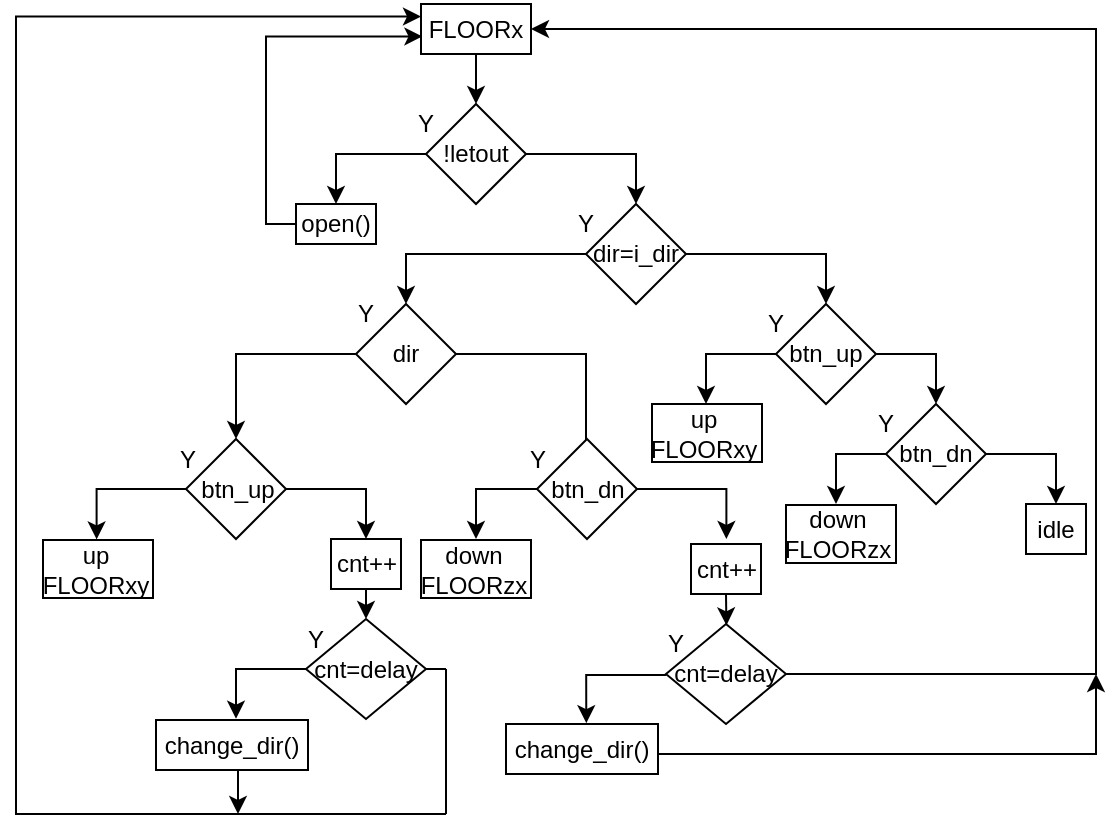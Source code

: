<mxfile version="10.6.8" type="github"><diagram id="rrpCG6SwKrYgqtDDOhij" name="Page-1"><mxGraphModel dx="763" dy="512" grid="1" gridSize="5" guides="1" tooltips="1" connect="1" arrows="1" fold="1" page="1" pageScale="1" pageWidth="850" pageHeight="1100" math="0" shadow="0"><root><mxCell id="0"/><mxCell id="1" parent="0"/><mxCell id="ht7sEh6o9dlng3Uz-Mxe-13" style="edgeStyle=orthogonalEdgeStyle;rounded=0;orthogonalLoop=1;jettySize=auto;html=1;exitX=0;exitY=0.5;exitDx=0;exitDy=0;" parent="1" source="ht7sEh6o9dlng3Uz-Mxe-1" edge="1"><mxGeometry relative="1" as="geometry"><mxPoint x="250" y="130" as="targetPoint"/><Array as="points"><mxPoint x="250" y="105"/></Array></mxGeometry></mxCell><mxCell id="ht7sEh6o9dlng3Uz-Mxe-15" style="edgeStyle=orthogonalEdgeStyle;rounded=0;orthogonalLoop=1;jettySize=auto;html=1;exitX=1;exitY=0.5;exitDx=0;exitDy=0;" parent="1" source="ht7sEh6o9dlng3Uz-Mxe-1" edge="1"><mxGeometry relative="1" as="geometry"><mxPoint x="400" y="130" as="targetPoint"/><Array as="points"><mxPoint x="400" y="105"/></Array></mxGeometry></mxCell><mxCell id="ht7sEh6o9dlng3Uz-Mxe-1" value="" style="rhombus;whiteSpace=wrap;html=1;" parent="1" vertex="1"><mxGeometry x="295" y="80" width="50" height="50" as="geometry"/></mxCell><mxCell id="ht7sEh6o9dlng3Uz-Mxe-2" value="" style="rounded=0;whiteSpace=wrap;html=1;" parent="1" vertex="1"><mxGeometry x="230" y="130" width="40" height="20" as="geometry"/></mxCell><mxCell id="ht7sEh6o9dlng3Uz-Mxe-17" style="edgeStyle=orthogonalEdgeStyle;rounded=0;orthogonalLoop=1;jettySize=auto;html=1;exitX=1;exitY=0.5;exitDx=0;exitDy=0;" parent="1" source="ht7sEh6o9dlng3Uz-Mxe-18" edge="1"><mxGeometry relative="1" as="geometry"><mxPoint x="495" y="180" as="targetPoint"/><Array as="points"><mxPoint x="495" y="155"/></Array></mxGeometry></mxCell><mxCell id="ht7sEh6o9dlng3Uz-Mxe-89" style="edgeStyle=orthogonalEdgeStyle;rounded=0;orthogonalLoop=1;jettySize=auto;html=1;exitX=0;exitY=0.5;exitDx=0;exitDy=0;entryX=0.5;entryY=0;entryDx=0;entryDy=0;" parent="1" source="ht7sEh6o9dlng3Uz-Mxe-18" target="ht7sEh6o9dlng3Uz-Mxe-57" edge="1"><mxGeometry relative="1" as="geometry"><Array as="points"><mxPoint x="285" y="155"/></Array></mxGeometry></mxCell><mxCell id="ht7sEh6o9dlng3Uz-Mxe-18" value="" style="rhombus;whiteSpace=wrap;html=1;" parent="1" vertex="1"><mxGeometry x="375" y="130" width="50" height="50" as="geometry"/></mxCell><mxCell id="ht7sEh6o9dlng3Uz-Mxe-25" value="" style="endArrow=classic;html=1;entryX=0.5;entryY=0;entryDx=0;entryDy=0;" parent="1" target="ht7sEh6o9dlng3Uz-Mxe-1" edge="1"><mxGeometry width="50" height="50" relative="1" as="geometry"><mxPoint x="320" y="55" as="sourcePoint"/><mxPoint x="385" y="10" as="targetPoint"/></mxGeometry></mxCell><mxCell id="ht7sEh6o9dlng3Uz-Mxe-193" style="edgeStyle=elbowEdgeStyle;rounded=0;orthogonalLoop=1;jettySize=auto;html=1;entryX=0.013;entryY=0.648;entryDx=0;entryDy=0;entryPerimeter=0;strokeColor=#000000;" parent="1" source="ht7sEh6o9dlng3Uz-Mxe-30" target="ht7sEh6o9dlng3Uz-Mxe-191" edge="1"><mxGeometry relative="1" as="geometry"><Array as="points"><mxPoint x="215" y="95"/></Array></mxGeometry></mxCell><mxCell id="ht7sEh6o9dlng3Uz-Mxe-30" value="open()" style="text;html=1;strokeColor=none;fillColor=none;align=center;verticalAlign=middle;whiteSpace=wrap;rounded=0;" parent="1" vertex="1"><mxGeometry x="230" y="130" width="40" height="20" as="geometry"/></mxCell><mxCell id="ht7sEh6o9dlng3Uz-Mxe-31" value="!letout" style="text;html=1;strokeColor=none;fillColor=none;align=center;verticalAlign=middle;whiteSpace=wrap;rounded=0;" parent="1" vertex="1"><mxGeometry x="300" y="95" width="40" height="20" as="geometry"/></mxCell><mxCell id="ht7sEh6o9dlng3Uz-Mxe-32" value="Y" style="text;html=1;strokeColor=none;fillColor=none;align=center;verticalAlign=middle;whiteSpace=wrap;rounded=0;" parent="1" vertex="1"><mxGeometry x="275" y="80" width="40" height="20" as="geometry"/></mxCell><mxCell id="ht7sEh6o9dlng3Uz-Mxe-33" value="dir=i_dir" style="text;html=1;strokeColor=none;fillColor=none;align=center;verticalAlign=middle;whiteSpace=wrap;rounded=0;" parent="1" vertex="1"><mxGeometry x="380" y="145" width="40" height="20" as="geometry"/></mxCell><mxCell id="ht7sEh6o9dlng3Uz-Mxe-34" value="Y" style="text;html=1;strokeColor=none;fillColor=none;align=center;verticalAlign=middle;whiteSpace=wrap;rounded=0;" parent="1" vertex="1"><mxGeometry x="355" y="130" width="40" height="20" as="geometry"/></mxCell><mxCell id="ht7sEh6o9dlng3Uz-Mxe-56" style="edgeStyle=orthogonalEdgeStyle;rounded=0;orthogonalLoop=1;jettySize=auto;html=1;exitX=1;exitY=0.5;exitDx=0;exitDy=0;" parent="1" source="ht7sEh6o9dlng3Uz-Mxe-57" edge="1"><mxGeometry relative="1" as="geometry"><mxPoint x="375" y="275" as="targetPoint"/><Array as="points"><mxPoint x="375" y="205"/></Array></mxGeometry></mxCell><mxCell id="ht7sEh6o9dlng3Uz-Mxe-186" style="edgeStyle=elbowEdgeStyle;rounded=0;orthogonalLoop=1;jettySize=auto;html=1;exitX=0;exitY=0.5;exitDx=0;exitDy=0;entryX=0.5;entryY=0;entryDx=0;entryDy=0;strokeColor=#000000;" parent="1" source="ht7sEh6o9dlng3Uz-Mxe-57" target="ht7sEh6o9dlng3Uz-Mxe-100" edge="1"><mxGeometry relative="1" as="geometry"><Array as="points"><mxPoint x="200" y="225"/></Array></mxGeometry></mxCell><mxCell id="ht7sEh6o9dlng3Uz-Mxe-57" value="" style="rhombus;whiteSpace=wrap;html=1;" parent="1" vertex="1"><mxGeometry x="260" y="180" width="50" height="50" as="geometry"/></mxCell><mxCell id="ht7sEh6o9dlng3Uz-Mxe-58" value="dir" style="text;html=1;strokeColor=none;fillColor=none;align=center;verticalAlign=middle;whiteSpace=wrap;rounded=0;" parent="1" vertex="1"><mxGeometry x="265" y="195" width="40" height="20" as="geometry"/></mxCell><mxCell id="ht7sEh6o9dlng3Uz-Mxe-59" value="Y" style="text;html=1;strokeColor=none;fillColor=none;align=center;verticalAlign=middle;whiteSpace=wrap;rounded=0;" parent="1" vertex="1"><mxGeometry x="245" y="175" width="40" height="20" as="geometry"/></mxCell><mxCell id="ht7sEh6o9dlng3Uz-Mxe-60" style="edgeStyle=orthogonalEdgeStyle;rounded=0;orthogonalLoop=1;jettySize=auto;html=1;exitX=0;exitY=0.5;exitDx=0;exitDy=0;" parent="1" source="ht7sEh6o9dlng3Uz-Mxe-62" edge="1"><mxGeometry relative="1" as="geometry"><mxPoint x="435" y="230" as="targetPoint"/><Array as="points"><mxPoint x="435" y="205"/><mxPoint x="435" y="230"/></Array></mxGeometry></mxCell><mxCell id="ht7sEh6o9dlng3Uz-Mxe-61" style="edgeStyle=orthogonalEdgeStyle;rounded=0;orthogonalLoop=1;jettySize=auto;html=1;exitX=1;exitY=0.5;exitDx=0;exitDy=0;entryX=0.5;entryY=0;entryDx=0;entryDy=0;" parent="1" source="ht7sEh6o9dlng3Uz-Mxe-62" target="ht7sEh6o9dlng3Uz-Mxe-82" edge="1"><mxGeometry relative="1" as="geometry"><mxPoint x="564.952" y="230.238" as="targetPoint"/><Array as="points"><mxPoint x="550" y="205"/></Array></mxGeometry></mxCell><mxCell id="ht7sEh6o9dlng3Uz-Mxe-62" value="" style="rhombus;whiteSpace=wrap;html=1;" parent="1" vertex="1"><mxGeometry x="470" y="180" width="50" height="50" as="geometry"/></mxCell><mxCell id="ht7sEh6o9dlng3Uz-Mxe-63" value="btn_up" style="text;html=1;strokeColor=none;fillColor=none;align=center;verticalAlign=middle;whiteSpace=wrap;rounded=0;" parent="1" vertex="1"><mxGeometry x="475" y="195" width="40" height="20" as="geometry"/></mxCell><mxCell id="ht7sEh6o9dlng3Uz-Mxe-64" value="Y" style="text;html=1;strokeColor=none;fillColor=none;align=center;verticalAlign=middle;whiteSpace=wrap;rounded=0;" parent="1" vertex="1"><mxGeometry x="450" y="180" width="40" height="20" as="geometry"/></mxCell><mxCell id="ht7sEh6o9dlng3Uz-Mxe-81" style="edgeStyle=orthogonalEdgeStyle;rounded=0;orthogonalLoop=1;jettySize=auto;html=1;exitX=1;exitY=0.5;exitDx=0;exitDy=0;entryX=0.5;entryY=0;entryDx=0;entryDy=0;" parent="1" source="ht7sEh6o9dlng3Uz-Mxe-82" target="ht7sEh6o9dlng3Uz-Mxe-87" edge="1"><mxGeometry relative="1" as="geometry"><mxPoint x="619.714" y="280" as="targetPoint"/><Array as="points"><mxPoint x="610" y="255"/></Array></mxGeometry></mxCell><mxCell id="kUSa9YUqetAIAjyNRHyT-19" style="edgeStyle=orthogonalEdgeStyle;rounded=0;orthogonalLoop=1;jettySize=auto;html=1;" edge="1" parent="1" source="ht7sEh6o9dlng3Uz-Mxe-82"><mxGeometry relative="1" as="geometry"><mxPoint x="500" y="280" as="targetPoint"/><Array as="points"><mxPoint x="500" y="255"/></Array></mxGeometry></mxCell><mxCell id="ht7sEh6o9dlng3Uz-Mxe-82" value="" style="rhombus;whiteSpace=wrap;html=1;" parent="1" vertex="1"><mxGeometry x="525" y="230" width="50" height="50" as="geometry"/></mxCell><mxCell id="ht7sEh6o9dlng3Uz-Mxe-83" value="btn_dn" style="text;html=1;strokeColor=none;fillColor=none;align=center;verticalAlign=middle;whiteSpace=wrap;rounded=0;" parent="1" vertex="1"><mxGeometry x="530" y="245" width="40" height="20" as="geometry"/></mxCell><mxCell id="ht7sEh6o9dlng3Uz-Mxe-84" value="Y" style="text;html=1;strokeColor=none;fillColor=none;align=center;verticalAlign=middle;whiteSpace=wrap;rounded=0;" parent="1" vertex="1"><mxGeometry x="505" y="230" width="40" height="20" as="geometry"/></mxCell><mxCell id="ht7sEh6o9dlng3Uz-Mxe-87" value="" style="rounded=0;whiteSpace=wrap;html=1;" parent="1" vertex="1"><mxGeometry x="595" y="280" width="30" height="25" as="geometry"/></mxCell><mxCell id="ht7sEh6o9dlng3Uz-Mxe-88" value="idle" style="text;html=1;strokeColor=none;fillColor=none;align=center;verticalAlign=middle;whiteSpace=wrap;rounded=0;" parent="1" vertex="1"><mxGeometry x="590" y="282.5" width="40" height="20" as="geometry"/></mxCell><mxCell id="ht7sEh6o9dlng3Uz-Mxe-98" style="edgeStyle=orthogonalEdgeStyle;rounded=0;orthogonalLoop=1;jettySize=auto;html=1;exitX=0;exitY=0.5;exitDx=0;exitDy=0;" parent="1" source="ht7sEh6o9dlng3Uz-Mxe-100" edge="1"><mxGeometry relative="1" as="geometry"><mxPoint x="130.3" y="297.7" as="targetPoint"/><Array as="points"><mxPoint x="130.5" y="272.5"/></Array></mxGeometry></mxCell><mxCell id="ht7sEh6o9dlng3Uz-Mxe-147" style="edgeStyle=orthogonalEdgeStyle;rounded=0;orthogonalLoop=1;jettySize=auto;html=1;exitX=1;exitY=0.5;exitDx=0;exitDy=0;entryX=0.5;entryY=0;entryDx=0;entryDy=0;" parent="1" source="ht7sEh6o9dlng3Uz-Mxe-100" target="ht7sEh6o9dlng3Uz-Mxe-128" edge="1"><mxGeometry relative="1" as="geometry"/></mxCell><mxCell id="ht7sEh6o9dlng3Uz-Mxe-100" value="" style="rhombus;whiteSpace=wrap;html=1;" parent="1" vertex="1"><mxGeometry x="175" y="247.5" width="50" height="50" as="geometry"/></mxCell><mxCell id="ht7sEh6o9dlng3Uz-Mxe-101" value="btn_up" style="text;html=1;strokeColor=none;fillColor=none;align=center;verticalAlign=middle;whiteSpace=wrap;rounded=0;" parent="1" vertex="1"><mxGeometry x="180.5" y="262.5" width="40" height="20" as="geometry"/></mxCell><mxCell id="ht7sEh6o9dlng3Uz-Mxe-102" value="Y" style="text;html=1;strokeColor=none;fillColor=none;align=center;verticalAlign=middle;whiteSpace=wrap;rounded=0;" parent="1" vertex="1"><mxGeometry x="155.5" y="247.5" width="40" height="20" as="geometry"/></mxCell><mxCell id="ht7sEh6o9dlng3Uz-Mxe-119" style="edgeStyle=orthogonalEdgeStyle;rounded=0;orthogonalLoop=1;jettySize=auto;html=1;exitX=0;exitY=0.5;exitDx=0;exitDy=0;" parent="1" source="ht7sEh6o9dlng3Uz-Mxe-121" edge="1"><mxGeometry relative="1" as="geometry"><mxPoint x="320" y="297.5" as="targetPoint"/><Array as="points"><mxPoint x="320" y="272.5"/><mxPoint x="320" y="297.5"/></Array></mxGeometry></mxCell><mxCell id="ht7sEh6o9dlng3Uz-Mxe-120" style="edgeStyle=orthogonalEdgeStyle;rounded=0;orthogonalLoop=1;jettySize=auto;html=1;exitX=1;exitY=0.5;exitDx=0;exitDy=0;" parent="1" source="ht7sEh6o9dlng3Uz-Mxe-121" edge="1"><mxGeometry relative="1" as="geometry"><mxPoint x="445.19" y="297.5" as="targetPoint"/><Array as="points"><mxPoint x="445.5" y="272.5"/></Array></mxGeometry></mxCell><mxCell id="ht7sEh6o9dlng3Uz-Mxe-121" value="" style="rhombus;whiteSpace=wrap;html=1;" parent="1" vertex="1"><mxGeometry x="350.5" y="247.5" width="50" height="50" as="geometry"/></mxCell><mxCell id="ht7sEh6o9dlng3Uz-Mxe-122" value="btn_dn" style="text;html=1;strokeColor=none;fillColor=none;align=center;verticalAlign=middle;whiteSpace=wrap;rounded=0;" parent="1" vertex="1"><mxGeometry x="355.5" y="262.5" width="40" height="20" as="geometry"/></mxCell><mxCell id="ht7sEh6o9dlng3Uz-Mxe-123" value="Y" style="text;html=1;strokeColor=none;fillColor=none;align=center;verticalAlign=middle;whiteSpace=wrap;rounded=0;" parent="1" vertex="1"><mxGeometry x="330.5" y="247.5" width="40" height="20" as="geometry"/></mxCell><mxCell id="ht7sEh6o9dlng3Uz-Mxe-148" style="edgeStyle=orthogonalEdgeStyle;rounded=0;orthogonalLoop=1;jettySize=auto;html=1;exitX=0.5;exitY=1;exitDx=0;exitDy=0;entryX=0.5;entryY=0;entryDx=0;entryDy=0;" parent="1" source="ht7sEh6o9dlng3Uz-Mxe-128" target="ht7sEh6o9dlng3Uz-Mxe-140" edge="1"><mxGeometry relative="1" as="geometry"/></mxCell><mxCell id="ht7sEh6o9dlng3Uz-Mxe-128" value="cnt++" style="rounded=0;whiteSpace=wrap;html=1;" parent="1" vertex="1"><mxGeometry x="247.5" y="297.5" width="35" height="25" as="geometry"/></mxCell><mxCell id="ht7sEh6o9dlng3Uz-Mxe-138" style="edgeStyle=orthogonalEdgeStyle;rounded=0;orthogonalLoop=1;jettySize=auto;html=1;exitX=0;exitY=0.5;exitDx=0;exitDy=0;" parent="1" source="ht7sEh6o9dlng3Uz-Mxe-140" edge="1"><mxGeometry relative="1" as="geometry"><mxPoint x="200" y="387.333" as="targetPoint"/><Array as="points"><mxPoint x="200" y="362.5"/></Array></mxGeometry></mxCell><mxCell id="ht7sEh6o9dlng3Uz-Mxe-140" value="" style="rhombus;whiteSpace=wrap;html=1;" parent="1" vertex="1"><mxGeometry x="235" y="337.5" width="60" height="50" as="geometry"/></mxCell><mxCell id="ht7sEh6o9dlng3Uz-Mxe-141" value="cnt=delay" style="text;html=1;strokeColor=none;fillColor=none;align=center;verticalAlign=middle;whiteSpace=wrap;rounded=0;" parent="1" vertex="1"><mxGeometry x="245" y="352.5" width="40" height="20" as="geometry"/></mxCell><mxCell id="ht7sEh6o9dlng3Uz-Mxe-142" value="Y" style="text;html=1;strokeColor=none;fillColor=none;align=center;verticalAlign=middle;whiteSpace=wrap;rounded=0;" parent="1" vertex="1"><mxGeometry x="220" y="337.5" width="40" height="20" as="geometry"/></mxCell><mxCell id="ht7sEh6o9dlng3Uz-Mxe-178" style="edgeStyle=elbowEdgeStyle;rounded=0;orthogonalLoop=1;jettySize=auto;html=1;strokeColor=#000000;" parent="1" source="ht7sEh6o9dlng3Uz-Mxe-143" edge="1"><mxGeometry relative="1" as="geometry"><mxPoint x="201" y="435" as="targetPoint"/><Array as="points"><mxPoint x="201" y="425"/><mxPoint x="201" y="430"/></Array></mxGeometry></mxCell><mxCell id="ht7sEh6o9dlng3Uz-Mxe-143" value="change_dir()" style="rounded=0;whiteSpace=wrap;html=1;" parent="1" vertex="1"><mxGeometry x="160" y="388" width="76" height="25" as="geometry"/></mxCell><mxCell id="ht7sEh6o9dlng3Uz-Mxe-151" style="edgeStyle=orthogonalEdgeStyle;rounded=0;orthogonalLoop=1;jettySize=auto;html=1;exitX=0.5;exitY=1;exitDx=0;exitDy=0;entryX=0.5;entryY=0;entryDx=0;entryDy=0;" parent="1" source="ht7sEh6o9dlng3Uz-Mxe-152" edge="1"><mxGeometry relative="1" as="geometry"><mxPoint x="445.2" y="340.7" as="targetPoint"/></mxGeometry></mxCell><mxCell id="ht7sEh6o9dlng3Uz-Mxe-152" value="cnt++" style="rounded=0;whiteSpace=wrap;html=1;" parent="1" vertex="1"><mxGeometry x="427.5" y="300" width="35" height="25" as="geometry"/></mxCell><mxCell id="ht7sEh6o9dlng3Uz-Mxe-153" style="edgeStyle=orthogonalEdgeStyle;rounded=0;orthogonalLoop=1;jettySize=auto;html=1;exitX=0;exitY=0.5;exitDx=0;exitDy=0;" parent="1" edge="1"><mxGeometry relative="1" as="geometry"><mxPoint x="375.143" y="389.571" as="targetPoint"/><Array as="points"><mxPoint x="375" y="365"/></Array><mxPoint x="415.2" y="365.5" as="sourcePoint"/></mxGeometry></mxCell><mxCell id="ht7sEh6o9dlng3Uz-Mxe-173" style="edgeStyle=elbowEdgeStyle;rounded=0;orthogonalLoop=1;jettySize=auto;html=1;strokeColor=#000000;entryX=1;entryY=0.5;entryDx=0;entryDy=0;" parent="1" source="ht7sEh6o9dlng3Uz-Mxe-154" target="ht7sEh6o9dlng3Uz-Mxe-191" edge="1"><mxGeometry relative="1" as="geometry"><mxPoint x="350" y="45" as="targetPoint"/><Array as="points"><mxPoint x="630" y="260"/><mxPoint x="645" y="230"/></Array></mxGeometry></mxCell><mxCell id="ht7sEh6o9dlng3Uz-Mxe-154" value="" style="rhombus;whiteSpace=wrap;html=1;" parent="1" vertex="1"><mxGeometry x="415" y="340" width="60" height="50" as="geometry"/></mxCell><mxCell id="ht7sEh6o9dlng3Uz-Mxe-156" value="Y" style="text;html=1;strokeColor=none;fillColor=none;align=center;verticalAlign=middle;whiteSpace=wrap;rounded=0;" parent="1" vertex="1"><mxGeometry x="400" y="340" width="40" height="20" as="geometry"/></mxCell><mxCell id="ht7sEh6o9dlng3Uz-Mxe-182" style="edgeStyle=elbowEdgeStyle;rounded=0;orthogonalLoop=1;jettySize=auto;html=1;strokeColor=#000000;" parent="1" source="ht7sEh6o9dlng3Uz-Mxe-157" edge="1"><mxGeometry relative="1" as="geometry"><mxPoint x="630" y="365" as="targetPoint"/><Array as="points"><mxPoint x="630" y="405"/><mxPoint x="520" y="400"/><mxPoint x="520" y="395"/></Array></mxGeometry></mxCell><mxCell id="ht7sEh6o9dlng3Uz-Mxe-157" value="change_dir()" style="rounded=0;whiteSpace=wrap;html=1;" parent="1" vertex="1"><mxGeometry x="335" y="390" width="76" height="25" as="geometry"/></mxCell><mxCell id="ht7sEh6o9dlng3Uz-Mxe-161" value="" style="endArrow=none;html=1;entryX=1;entryY=0.5;entryDx=0;entryDy=0;" parent="1" target="ht7sEh6o9dlng3Uz-Mxe-140" edge="1"><mxGeometry width="50" height="50" relative="1" as="geometry"><mxPoint x="295" y="362.5" as="sourcePoint"/><mxPoint x="270" y="442.5" as="targetPoint"/></mxGeometry></mxCell><mxCell id="ht7sEh6o9dlng3Uz-Mxe-166" style="edgeStyle=elbowEdgeStyle;rounded=0;orthogonalLoop=1;jettySize=auto;html=1;strokeColor=#000000;entryX=0;entryY=0.25;entryDx=0;entryDy=0;" parent="1" target="ht7sEh6o9dlng3Uz-Mxe-191" edge="1"><mxGeometry relative="1" as="geometry"><mxPoint x="230" y="50" as="targetPoint"/><mxPoint x="305" y="435" as="sourcePoint"/><Array as="points"><mxPoint x="90" y="395"/><mxPoint x="70" y="365"/><mxPoint x="125" y="410"/><mxPoint x="125" y="355"/><mxPoint x="70" y="430"/><mxPoint x="75" y="200"/><mxPoint x="100" y="425"/><mxPoint x="60" y="380"/><mxPoint x="50" y="200"/><mxPoint x="315" y="360"/><mxPoint x="110" y="430"/><mxPoint x="45" y="430"/><mxPoint x="325" y="390"/></Array></mxGeometry></mxCell><mxCell id="ht7sEh6o9dlng3Uz-Mxe-170" value="" style="endArrow=none;html=1;strokeColor=#000000;" parent="1" edge="1"><mxGeometry width="50" height="50" relative="1" as="geometry"><mxPoint x="305" y="435" as="sourcePoint"/><mxPoint x="305" y="362.5" as="targetPoint"/></mxGeometry></mxCell><mxCell id="ht7sEh6o9dlng3Uz-Mxe-171" value="" style="endArrow=none;html=1;strokeColor=#000000;exitX=1;exitY=0.5;exitDx=0;exitDy=0;" parent="1" source="ht7sEh6o9dlng3Uz-Mxe-140" edge="1"><mxGeometry width="50" height="50" relative="1" as="geometry"><mxPoint x="285" y="392.426" as="sourcePoint"/><mxPoint x="305" y="362.5" as="targetPoint"/></mxGeometry></mxCell><mxCell id="ht7sEh6o9dlng3Uz-Mxe-179" value="cnt=delay" style="text;html=1;strokeColor=none;fillColor=none;align=center;verticalAlign=middle;whiteSpace=wrap;rounded=0;" parent="1" vertex="1"><mxGeometry x="425" y="355" width="40" height="20" as="geometry"/></mxCell><mxCell id="ht7sEh6o9dlng3Uz-Mxe-191" value="" style="rounded=0;whiteSpace=wrap;html=1;" parent="1" vertex="1"><mxGeometry x="292.5" y="30" width="55" height="25" as="geometry"/></mxCell><mxCell id="ht7sEh6o9dlng3Uz-Mxe-192" value="FLOORx" style="text;html=1;strokeColor=none;fillColor=none;align=center;verticalAlign=middle;whiteSpace=wrap;rounded=0;" parent="1" vertex="1"><mxGeometry x="300" y="32.5" width="40" height="20" as="geometry"/></mxCell><mxCell id="kUSa9YUqetAIAjyNRHyT-3" value="" style="rounded=0;whiteSpace=wrap;html=1;" vertex="1" parent="1"><mxGeometry x="103.5" y="298" width="55" height="29" as="geometry"/></mxCell><mxCell id="kUSa9YUqetAIAjyNRHyT-4" value="&lt;div&gt;up&lt;/div&gt;&lt;div&gt;FLOORxy&lt;br&gt;&lt;/div&gt;" style="text;html=1;strokeColor=none;fillColor=none;align=center;verticalAlign=middle;whiteSpace=wrap;rounded=0;" vertex="1" parent="1"><mxGeometry x="109.5" y="302.5" width="40" height="20" as="geometry"/></mxCell><mxCell id="kUSa9YUqetAIAjyNRHyT-5" value="" style="rounded=0;whiteSpace=wrap;html=1;" vertex="1" parent="1"><mxGeometry x="408" y="230" width="55" height="29" as="geometry"/></mxCell><mxCell id="kUSa9YUqetAIAjyNRHyT-6" value="&lt;div&gt;up&lt;/div&gt;&lt;div&gt;FLOORxy&lt;br&gt;&lt;/div&gt;" style="text;html=1;strokeColor=none;fillColor=none;align=center;verticalAlign=middle;whiteSpace=wrap;rounded=0;" vertex="1" parent="1"><mxGeometry x="414" y="234.5" width="40" height="20" as="geometry"/></mxCell><mxCell id="kUSa9YUqetAIAjyNRHyT-15" value="" style="rounded=0;whiteSpace=wrap;html=1;" vertex="1" parent="1"><mxGeometry x="292.5" y="298" width="55" height="29" as="geometry"/></mxCell><mxCell id="kUSa9YUqetAIAjyNRHyT-16" value="&lt;div&gt;down&lt;br&gt;&lt;/div&gt;&lt;div&gt;FLOORzx&lt;br&gt;&lt;/div&gt;" style="text;html=1;strokeColor=none;fillColor=none;align=center;verticalAlign=middle;whiteSpace=wrap;rounded=0;" vertex="1" parent="1"><mxGeometry x="298.5" y="302.5" width="40" height="20" as="geometry"/></mxCell><mxCell id="kUSa9YUqetAIAjyNRHyT-17" value="" style="rounded=0;whiteSpace=wrap;html=1;" vertex="1" parent="1"><mxGeometry x="475" y="280.5" width="55" height="29" as="geometry"/></mxCell><mxCell id="kUSa9YUqetAIAjyNRHyT-18" value="&lt;div&gt;down&lt;br&gt;&lt;/div&gt;&lt;div&gt;FLOORzx&lt;br&gt;&lt;/div&gt;" style="text;html=1;strokeColor=none;fillColor=none;align=center;verticalAlign=middle;whiteSpace=wrap;rounded=0;" vertex="1" parent="1"><mxGeometry x="481" y="285" width="40" height="20" as="geometry"/></mxCell></root></mxGraphModel></diagram><diagram id="mN3R9alNjMafPGZZiUs1" name="Page-2"><mxGraphModel dx="763" dy="512" grid="1" gridSize="10" guides="1" tooltips="1" connect="1" arrows="1" fold="1" page="1" pageScale="1" pageWidth="850" pageHeight="1100" math="0" shadow="0"><root><mxCell id="_q9QcNVQdaXwzfWlskm6-0"/><mxCell id="_q9QcNVQdaXwzfWlskm6-1" parent="_q9QcNVQdaXwzfWlskm6-0"/><mxCell id="vKSHDAKjVl4TLKMgiiu6-73" style="edgeStyle=elbowEdgeStyle;rounded=0;orthogonalLoop=1;jettySize=auto;html=1;exitX=1;exitY=0.5;exitDx=0;exitDy=0;entryX=1;entryY=0.5;entryDx=0;entryDy=0;strokeColor=#000000;" parent="_q9QcNVQdaXwzfWlskm6-1" source="vKSHDAKjVl4TLKMgiiu6-2" target="vKSHDAKjVl4TLKMgiiu6-70" edge="1"><mxGeometry relative="1" as="geometry"><Array as="points"><mxPoint x="574.5" y="85"/></Array></mxGeometry></mxCell><mxCell id="vKSHDAKjVl4TLKMgiiu6-74" style="edgeStyle=elbowEdgeStyle;rounded=0;orthogonalLoop=1;jettySize=auto;html=1;exitX=0;exitY=0.5;exitDx=0;exitDy=0;entryX=0.5;entryY=0;entryDx=0;entryDy=0;strokeColor=#000000;" parent="_q9QcNVQdaXwzfWlskm6-1" source="vKSHDAKjVl4TLKMgiiu6-2" target="vKSHDAKjVl4TLKMgiiu6-6" edge="1"><mxGeometry relative="1" as="geometry"><Array as="points"><mxPoint x="440" y="135"/></Array></mxGeometry></mxCell><mxCell id="vKSHDAKjVl4TLKMgiiu6-2" value="" style="rhombus;whiteSpace=wrap;html=1;" parent="_q9QcNVQdaXwzfWlskm6-1" vertex="1"><mxGeometry x="474.5" y="95" width="60" height="50" as="geometry"/></mxCell><mxCell id="ABGwDjHpaD2PtRi6m_ME-53" style="edgeStyle=orthogonalEdgeStyle;rounded=0;orthogonalLoop=1;jettySize=auto;html=1;entryX=0.5;entryY=0;entryDx=0;entryDy=0;" edge="1" parent="_q9QcNVQdaXwzfWlskm6-1" source="vKSHDAKjVl4TLKMgiiu6-6" target="ABGwDjHpaD2PtRi6m_ME-33"><mxGeometry relative="1" as="geometry"/></mxCell><mxCell id="vKSHDAKjVl4TLKMgiiu6-6" value="" style="rhombus;whiteSpace=wrap;html=1;" parent="_q9QcNVQdaXwzfWlskm6-1" vertex="1"><mxGeometry x="415" y="150" width="50" height="50" as="geometry"/></mxCell><mxCell id="vKSHDAKjVl4TLKMgiiu6-7" value="" style="endArrow=classic;html=1;entryX=0.5;entryY=0;entryDx=0;entryDy=0;" parent="_q9QcNVQdaXwzfWlskm6-1" target="vKSHDAKjVl4TLKMgiiu6-2" edge="1"><mxGeometry width="50" height="50" relative="1" as="geometry"><mxPoint x="504.5" y="70" as="sourcePoint"/><mxPoint x="569.5" y="25" as="targetPoint"/></mxGeometry></mxCell><mxCell id="vKSHDAKjVl4TLKMgiiu6-10" value="reached" style="text;html=1;strokeColor=none;fillColor=none;align=center;verticalAlign=middle;whiteSpace=wrap;rounded=0;" parent="_q9QcNVQdaXwzfWlskm6-1" vertex="1"><mxGeometry x="484.5" y="110" width="40" height="20" as="geometry"/></mxCell><mxCell id="vKSHDAKjVl4TLKMgiiu6-11" value="Y" style="text;html=1;strokeColor=none;fillColor=none;align=center;verticalAlign=middle;whiteSpace=wrap;rounded=0;" parent="_q9QcNVQdaXwzfWlskm6-1" vertex="1"><mxGeometry x="459.5" y="95" width="40" height="20" as="geometry"/></mxCell><mxCell id="ABGwDjHpaD2PtRi6m_ME-9" style="edgeStyle=orthogonalEdgeStyle;rounded=0;orthogonalLoop=1;jettySize=auto;html=1;entryX=0.5;entryY=0;entryDx=0;entryDy=0;" edge="1" parent="_q9QcNVQdaXwzfWlskm6-1" target="ABGwDjHpaD2PtRi6m_ME-1"><mxGeometry relative="1" as="geometry"><mxPoint x="415" y="175" as="sourcePoint"/></mxGeometry></mxCell><mxCell id="vKSHDAKjVl4TLKMgiiu6-12" value="dir" style="text;html=1;strokeColor=none;fillColor=none;align=center;verticalAlign=middle;whiteSpace=wrap;rounded=0;" parent="_q9QcNVQdaXwzfWlskm6-1" vertex="1"><mxGeometry x="420" y="165" width="40" height="20" as="geometry"/></mxCell><mxCell id="vKSHDAKjVl4TLKMgiiu6-13" value="Y" style="text;html=1;strokeColor=none;fillColor=none;align=center;verticalAlign=middle;whiteSpace=wrap;rounded=0;" parent="_q9QcNVQdaXwzfWlskm6-1" vertex="1"><mxGeometry x="395" y="150" width="40" height="20" as="geometry"/></mxCell><mxCell id="vKSHDAKjVl4TLKMgiiu6-70" value="" style="rounded=0;whiteSpace=wrap;html=1;" parent="_q9QcNVQdaXwzfWlskm6-1" vertex="1"><mxGeometry x="472" y="45" width="65" height="25" as="geometry"/></mxCell><mxCell id="vKSHDAKjVl4TLKMgiiu6-71" value="FLOORxy" style="text;html=1;strokeColor=none;fillColor=none;align=center;verticalAlign=middle;whiteSpace=wrap;rounded=0;" parent="_q9QcNVQdaXwzfWlskm6-1" vertex="1"><mxGeometry x="484.5" y="47.5" width="40" height="20" as="geometry"/></mxCell><mxCell id="ABGwDjHpaD2PtRi6m_ME-0" style="edgeStyle=orthogonalEdgeStyle;rounded=0;orthogonalLoop=1;jettySize=auto;html=1;exitX=0;exitY=0.5;exitDx=0;exitDy=0;" edge="1" parent="_q9QcNVQdaXwzfWlskm6-1" source="ABGwDjHpaD2PtRi6m_ME-1"><mxGeometry relative="1" as="geometry"><mxPoint x="246" y="256.5" as="targetPoint"/><Array as="points"><mxPoint x="246" y="231.5"/></Array></mxGeometry></mxCell><mxCell id="ABGwDjHpaD2PtRi6m_ME-23" style="edgeStyle=orthogonalEdgeStyle;rounded=0;orthogonalLoop=1;jettySize=auto;html=1;" edge="1" parent="_q9QcNVQdaXwzfWlskm6-1" source="ABGwDjHpaD2PtRi6m_ME-1" target="ABGwDjHpaD2PtRi6m_ME-16"><mxGeometry relative="1" as="geometry"/></mxCell><mxCell id="ABGwDjHpaD2PtRi6m_ME-1" value="" style="rhombus;whiteSpace=wrap;html=1;" vertex="1" parent="_q9QcNVQdaXwzfWlskm6-1"><mxGeometry x="281" y="206.5" width="60" height="50" as="geometry"/></mxCell><mxCell id="ABGwDjHpaD2PtRi6m_ME-2" value="btn_up" style="text;html=1;strokeColor=none;fillColor=none;align=center;verticalAlign=middle;whiteSpace=wrap;rounded=0;" vertex="1" parent="_q9QcNVQdaXwzfWlskm6-1"><mxGeometry x="291" y="221.5" width="40" height="20" as="geometry"/></mxCell><mxCell id="ABGwDjHpaD2PtRi6m_ME-3" value="Y" style="text;html=1;strokeColor=none;fillColor=none;align=center;verticalAlign=middle;whiteSpace=wrap;rounded=0;" vertex="1" parent="_q9QcNVQdaXwzfWlskm6-1"><mxGeometry x="266" y="206.5" width="40" height="20" as="geometry"/></mxCell><mxCell id="ABGwDjHpaD2PtRi6m_ME-6" value="" style="endArrow=none;html=1;entryX=1;entryY=0.5;entryDx=0;entryDy=0;" edge="1" parent="_q9QcNVQdaXwzfWlskm6-1" target="ABGwDjHpaD2PtRi6m_ME-1"><mxGeometry width="50" height="50" relative="1" as="geometry"><mxPoint x="341" y="231.5" as="sourcePoint"/><mxPoint x="316" y="311.5" as="targetPoint"/></mxGeometry></mxCell><mxCell id="ABGwDjHpaD2PtRi6m_ME-12" value="" style="rounded=0;whiteSpace=wrap;html=1;" vertex="1" parent="_q9QcNVQdaXwzfWlskm6-1"><mxGeometry x="220" y="257" width="55" height="29" as="geometry"/></mxCell><mxCell id="ABGwDjHpaD2PtRi6m_ME-13" value="&lt;div&gt;up&lt;/div&gt;&lt;div&gt;FLOORy&lt;br&gt;&lt;/div&gt;" style="text;html=1;strokeColor=none;fillColor=none;align=center;verticalAlign=middle;whiteSpace=wrap;rounded=0;" vertex="1" parent="_q9QcNVQdaXwzfWlskm6-1"><mxGeometry x="226" y="261.5" width="40" height="20" as="geometry"/></mxCell><mxCell id="ABGwDjHpaD2PtRi6m_ME-30" style="edgeStyle=orthogonalEdgeStyle;rounded=0;orthogonalLoop=1;jettySize=auto;html=1;" edge="1" parent="_q9QcNVQdaXwzfWlskm6-1" source="ABGwDjHpaD2PtRi6m_ME-16" target="ABGwDjHpaD2PtRi6m_ME-25"><mxGeometry relative="1" as="geometry"><Array as="points"><mxPoint x="310" y="316"/></Array></mxGeometry></mxCell><mxCell id="ABGwDjHpaD2PtRi6m_ME-52" style="edgeStyle=orthogonalEdgeStyle;rounded=0;orthogonalLoop=1;jettySize=auto;html=1;entryX=0.5;entryY=0;entryDx=0;entryDy=0;" edge="1" parent="_q9QcNVQdaXwzfWlskm6-1" source="ABGwDjHpaD2PtRi6m_ME-16" target="ABGwDjHpaD2PtRi6m_ME-49"><mxGeometry relative="1" as="geometry"><Array as="points"><mxPoint x="430" y="316"/><mxPoint x="430" y="340"/></Array></mxGeometry></mxCell><mxCell id="ABGwDjHpaD2PtRi6m_ME-16" value="" style="rhombus;whiteSpace=wrap;html=1;" vertex="1" parent="_q9QcNVQdaXwzfWlskm6-1"><mxGeometry x="347" y="291" width="60" height="50" as="geometry"/></mxCell><mxCell id="ABGwDjHpaD2PtRi6m_ME-17" value="btn_dn" style="text;html=1;strokeColor=none;fillColor=none;align=center;verticalAlign=middle;whiteSpace=wrap;rounded=0;" vertex="1" parent="_q9QcNVQdaXwzfWlskm6-1"><mxGeometry x="357" y="306" width="40" height="20" as="geometry"/></mxCell><mxCell id="ABGwDjHpaD2PtRi6m_ME-18" value="Y" style="text;html=1;strokeColor=none;fillColor=none;align=center;verticalAlign=middle;whiteSpace=wrap;rounded=0;" vertex="1" parent="_q9QcNVQdaXwzfWlskm6-1"><mxGeometry x="332" y="291" width="40" height="20" as="geometry"/></mxCell><mxCell id="ABGwDjHpaD2PtRi6m_ME-19" value="" style="endArrow=none;html=1;entryX=1;entryY=0.5;entryDx=0;entryDy=0;" edge="1" parent="_q9QcNVQdaXwzfWlskm6-1" target="ABGwDjHpaD2PtRi6m_ME-16"><mxGeometry width="50" height="50" relative="1" as="geometry"><mxPoint x="407" y="316" as="sourcePoint"/><mxPoint x="382" y="396" as="targetPoint"/></mxGeometry></mxCell><mxCell id="ABGwDjHpaD2PtRi6m_ME-21" value="" style="rounded=0;whiteSpace=wrap;html=1;" vertex="1" parent="_q9QcNVQdaXwzfWlskm6-1"><mxGeometry x="283" y="395" width="55" height="29" as="geometry"/></mxCell><mxCell id="ABGwDjHpaD2PtRi6m_ME-22" value="&lt;div&gt;up&lt;/div&gt;&lt;div&gt;FLOORy&lt;br&gt;&lt;/div&gt;" style="text;html=1;strokeColor=none;fillColor=none;align=center;verticalAlign=middle;whiteSpace=wrap;rounded=0;" vertex="1" parent="_q9QcNVQdaXwzfWlskm6-1"><mxGeometry x="289" y="399.5" width="40" height="20" as="geometry"/></mxCell><mxCell id="ABGwDjHpaD2PtRi6m_ME-29" style="edgeStyle=orthogonalEdgeStyle;rounded=0;orthogonalLoop=1;jettySize=auto;html=1;entryX=0.5;entryY=0;entryDx=0;entryDy=0;" edge="1" parent="_q9QcNVQdaXwzfWlskm6-1" source="ABGwDjHpaD2PtRi6m_ME-25" target="ABGwDjHpaD2PtRi6m_ME-21"><mxGeometry relative="1" as="geometry"/></mxCell><mxCell id="ABGwDjHpaD2PtRi6m_ME-25" value="change_dir()" style="rounded=0;whiteSpace=wrap;html=1;" vertex="1" parent="_q9QcNVQdaXwzfWlskm6-1"><mxGeometry x="272.5" y="341" width="76" height="25" as="geometry"/></mxCell><mxCell id="ABGwDjHpaD2PtRi6m_ME-31" style="edgeStyle=orthogonalEdgeStyle;rounded=0;orthogonalLoop=1;jettySize=auto;html=1;exitX=0;exitY=0.5;exitDx=0;exitDy=0;" edge="1" parent="_q9QcNVQdaXwzfWlskm6-1" source="ABGwDjHpaD2PtRi6m_ME-33"><mxGeometry relative="1" as="geometry"><mxPoint x="500.5" y="257" as="targetPoint"/><Array as="points"><mxPoint x="500.5" y="231.5"/></Array></mxGeometry></mxCell><mxCell id="ABGwDjHpaD2PtRi6m_ME-32" style="edgeStyle=orthogonalEdgeStyle;rounded=0;orthogonalLoop=1;jettySize=auto;html=1;" edge="1" parent="_q9QcNVQdaXwzfWlskm6-1" source="ABGwDjHpaD2PtRi6m_ME-33" target="ABGwDjHpaD2PtRi6m_ME-40"><mxGeometry relative="1" as="geometry"/></mxCell><mxCell id="ABGwDjHpaD2PtRi6m_ME-33" value="" style="rhombus;whiteSpace=wrap;html=1;" vertex="1" parent="_q9QcNVQdaXwzfWlskm6-1"><mxGeometry x="535.5" y="206.5" width="60" height="50" as="geometry"/></mxCell><mxCell id="ABGwDjHpaD2PtRi6m_ME-34" value="&lt;div&gt;btn_dn&lt;/div&gt;" style="text;html=1;strokeColor=none;fillColor=none;align=center;verticalAlign=middle;whiteSpace=wrap;rounded=0;" vertex="1" parent="_q9QcNVQdaXwzfWlskm6-1"><mxGeometry x="545.5" y="221.5" width="40" height="20" as="geometry"/></mxCell><mxCell id="ABGwDjHpaD2PtRi6m_ME-35" value="Y" style="text;html=1;strokeColor=none;fillColor=none;align=center;verticalAlign=middle;whiteSpace=wrap;rounded=0;" vertex="1" parent="_q9QcNVQdaXwzfWlskm6-1"><mxGeometry x="520.5" y="206.5" width="40" height="20" as="geometry"/></mxCell><mxCell id="ABGwDjHpaD2PtRi6m_ME-36" value="" style="endArrow=none;html=1;entryX=1;entryY=0.5;entryDx=0;entryDy=0;" edge="1" parent="_q9QcNVQdaXwzfWlskm6-1" target="ABGwDjHpaD2PtRi6m_ME-33"><mxGeometry width="50" height="50" relative="1" as="geometry"><mxPoint x="595.5" y="231.5" as="sourcePoint"/><mxPoint x="570.5" y="311.5" as="targetPoint"/></mxGeometry></mxCell><mxCell id="ABGwDjHpaD2PtRi6m_ME-37" value="" style="rounded=0;whiteSpace=wrap;html=1;" vertex="1" parent="_q9QcNVQdaXwzfWlskm6-1"><mxGeometry x="474.5" y="257" width="55" height="29" as="geometry"/></mxCell><mxCell id="ABGwDjHpaD2PtRi6m_ME-38" value="&lt;div&gt;down&lt;br&gt;&lt;/div&gt;&lt;div&gt;FLOORx&lt;br&gt;&lt;/div&gt;" style="text;html=1;strokeColor=none;fillColor=none;align=center;verticalAlign=middle;whiteSpace=wrap;rounded=0;" vertex="1" parent="_q9QcNVQdaXwzfWlskm6-1"><mxGeometry x="480.5" y="261.5" width="40" height="20" as="geometry"/></mxCell><mxCell id="ABGwDjHpaD2PtRi6m_ME-39" style="edgeStyle=orthogonalEdgeStyle;rounded=0;orthogonalLoop=1;jettySize=auto;html=1;" edge="1" parent="_q9QcNVQdaXwzfWlskm6-1" source="ABGwDjHpaD2PtRi6m_ME-40" target="ABGwDjHpaD2PtRi6m_ME-48"><mxGeometry relative="1" as="geometry"><Array as="points"><mxPoint x="564.5" y="316"/></Array></mxGeometry></mxCell><mxCell id="ABGwDjHpaD2PtRi6m_ME-57" style="edgeStyle=orthogonalEdgeStyle;rounded=0;orthogonalLoop=1;jettySize=auto;html=1;entryX=0.5;entryY=0;entryDx=0;entryDy=0;" edge="1" parent="_q9QcNVQdaXwzfWlskm6-1" source="ABGwDjHpaD2PtRi6m_ME-40" target="ABGwDjHpaD2PtRi6m_ME-54"><mxGeometry relative="1" as="geometry"><Array as="points"><mxPoint x="689" y="316"/></Array></mxGeometry></mxCell><mxCell id="ABGwDjHpaD2PtRi6m_ME-40" value="" style="rhombus;whiteSpace=wrap;html=1;" vertex="1" parent="_q9QcNVQdaXwzfWlskm6-1"><mxGeometry x="601.5" y="291" width="60" height="50" as="geometry"/></mxCell><mxCell id="ABGwDjHpaD2PtRi6m_ME-41" value="btn_up" style="text;html=1;strokeColor=none;fillColor=none;align=center;verticalAlign=middle;whiteSpace=wrap;rounded=0;" vertex="1" parent="_q9QcNVQdaXwzfWlskm6-1"><mxGeometry x="611.5" y="306" width="40" height="20" as="geometry"/></mxCell><mxCell id="ABGwDjHpaD2PtRi6m_ME-42" value="Y" style="text;html=1;strokeColor=none;fillColor=none;align=center;verticalAlign=middle;whiteSpace=wrap;rounded=0;" vertex="1" parent="_q9QcNVQdaXwzfWlskm6-1"><mxGeometry x="586.5" y="291" width="40" height="20" as="geometry"/></mxCell><mxCell id="ABGwDjHpaD2PtRi6m_ME-43" value="" style="endArrow=none;html=1;entryX=1;entryY=0.5;entryDx=0;entryDy=0;" edge="1" parent="_q9QcNVQdaXwzfWlskm6-1" target="ABGwDjHpaD2PtRi6m_ME-40"><mxGeometry width="50" height="50" relative="1" as="geometry"><mxPoint x="661.5" y="316" as="sourcePoint"/><mxPoint x="636.5" y="396" as="targetPoint"/></mxGeometry></mxCell><mxCell id="ABGwDjHpaD2PtRi6m_ME-45" value="" style="rounded=0;whiteSpace=wrap;html=1;" vertex="1" parent="_q9QcNVQdaXwzfWlskm6-1"><mxGeometry x="537.5" y="395" width="55" height="29" as="geometry"/></mxCell><mxCell id="ABGwDjHpaD2PtRi6m_ME-46" value="&lt;div&gt;down&lt;br&gt;&lt;/div&gt;&lt;div&gt;FLOORx&lt;br&gt;&lt;/div&gt;" style="text;html=1;strokeColor=none;fillColor=none;align=center;verticalAlign=middle;whiteSpace=wrap;rounded=0;" vertex="1" parent="_q9QcNVQdaXwzfWlskm6-1"><mxGeometry x="543.5" y="399.5" width="40" height="20" as="geometry"/></mxCell><mxCell id="ABGwDjHpaD2PtRi6m_ME-47" style="edgeStyle=orthogonalEdgeStyle;rounded=0;orthogonalLoop=1;jettySize=auto;html=1;entryX=0.5;entryY=0;entryDx=0;entryDy=0;" edge="1" parent="_q9QcNVQdaXwzfWlskm6-1" source="ABGwDjHpaD2PtRi6m_ME-48" target="ABGwDjHpaD2PtRi6m_ME-45"><mxGeometry relative="1" as="geometry"/></mxCell><mxCell id="ABGwDjHpaD2PtRi6m_ME-48" value="change_dir()" style="rounded=0;whiteSpace=wrap;html=1;" vertex="1" parent="_q9QcNVQdaXwzfWlskm6-1"><mxGeometry x="527" y="341" width="76" height="25" as="geometry"/></mxCell><mxCell id="ABGwDjHpaD2PtRi6m_ME-49" value="" style="rounded=0;whiteSpace=wrap;html=1;" vertex="1" parent="_q9QcNVQdaXwzfWlskm6-1"><mxGeometry x="402" y="360" width="55" height="29" as="geometry"/></mxCell><mxCell id="ABGwDjHpaD2PtRi6m_ME-50" value="&lt;div&gt;up&lt;/div&gt;&lt;div&gt;FLOORyz&lt;br&gt;&lt;/div&gt;" style="text;html=1;strokeColor=none;fillColor=none;align=center;verticalAlign=middle;whiteSpace=wrap;rounded=0;" vertex="1" parent="_q9QcNVQdaXwzfWlskm6-1"><mxGeometry x="408" y="364.5" width="40" height="20" as="geometry"/></mxCell><mxCell id="ABGwDjHpaD2PtRi6m_ME-54" value="" style="rounded=0;whiteSpace=wrap;html=1;" vertex="1" parent="_q9QcNVQdaXwzfWlskm6-1"><mxGeometry x="661.5" y="360" width="55" height="29" as="geometry"/></mxCell><mxCell id="ABGwDjHpaD2PtRi6m_ME-55" value="&lt;div&gt;down&lt;br&gt;&lt;/div&gt;&lt;div&gt;FLOORzx&lt;br&gt;&lt;/div&gt;" style="text;html=1;strokeColor=none;fillColor=none;align=center;verticalAlign=middle;whiteSpace=wrap;rounded=0;" vertex="1" parent="_q9QcNVQdaXwzfWlskm6-1"><mxGeometry x="667.5" y="364.5" width="40" height="20" as="geometry"/></mxCell></root></mxGraphModel></diagram></mxfile>